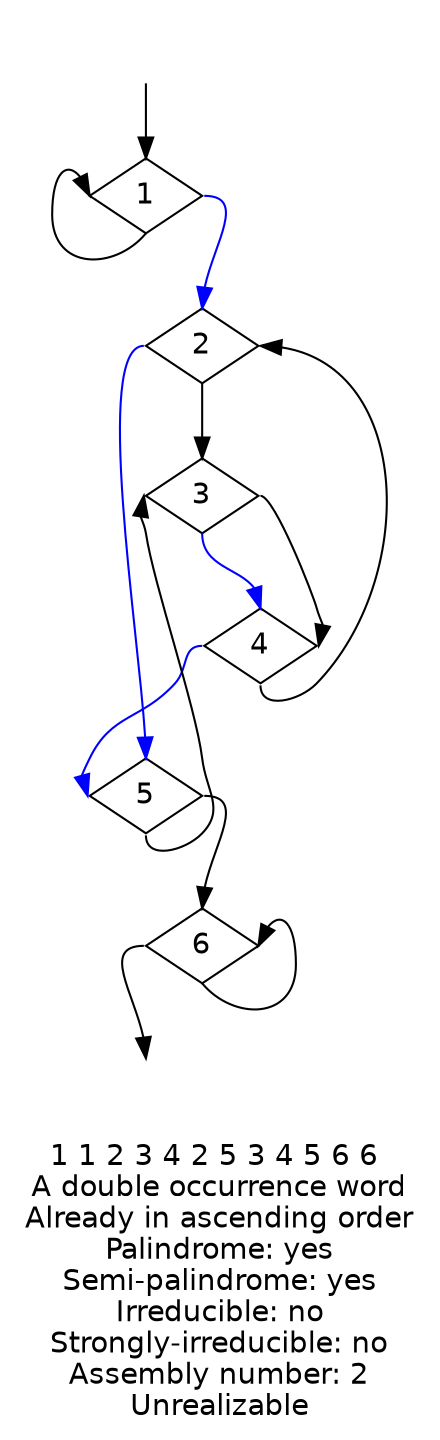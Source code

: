 digraph {
fontname="Helvetica"
node [fontname="Helvetica"]
node [shape=diamond]
label="1 1 2 3 4 2 5 3 4 5 6 6 \nA double occurrence word\nAlready in ascending order\nPalindrome: yes\nSemi-palindrome: yes\nIrreducible: no\nStrongly-irreducible: no\nAssembly number: 2\nUnrealizable\n"
a [style="invis"]
b [style="invis"]
a:s -> 1:n
1:s -> 1:w
1:e -> 2:n [color="blue"]
2:s -> 3:n
3:s -> 4:n [color="blue"]
4:s -> 2:e
2:w -> 5:n [color="blue"]
5:s -> 3:w
3:e -> 4:e
4:w -> 5:w [color="blue"]
5:e -> 6:n
6:s -> 6:e
6:w -> b:n
}
